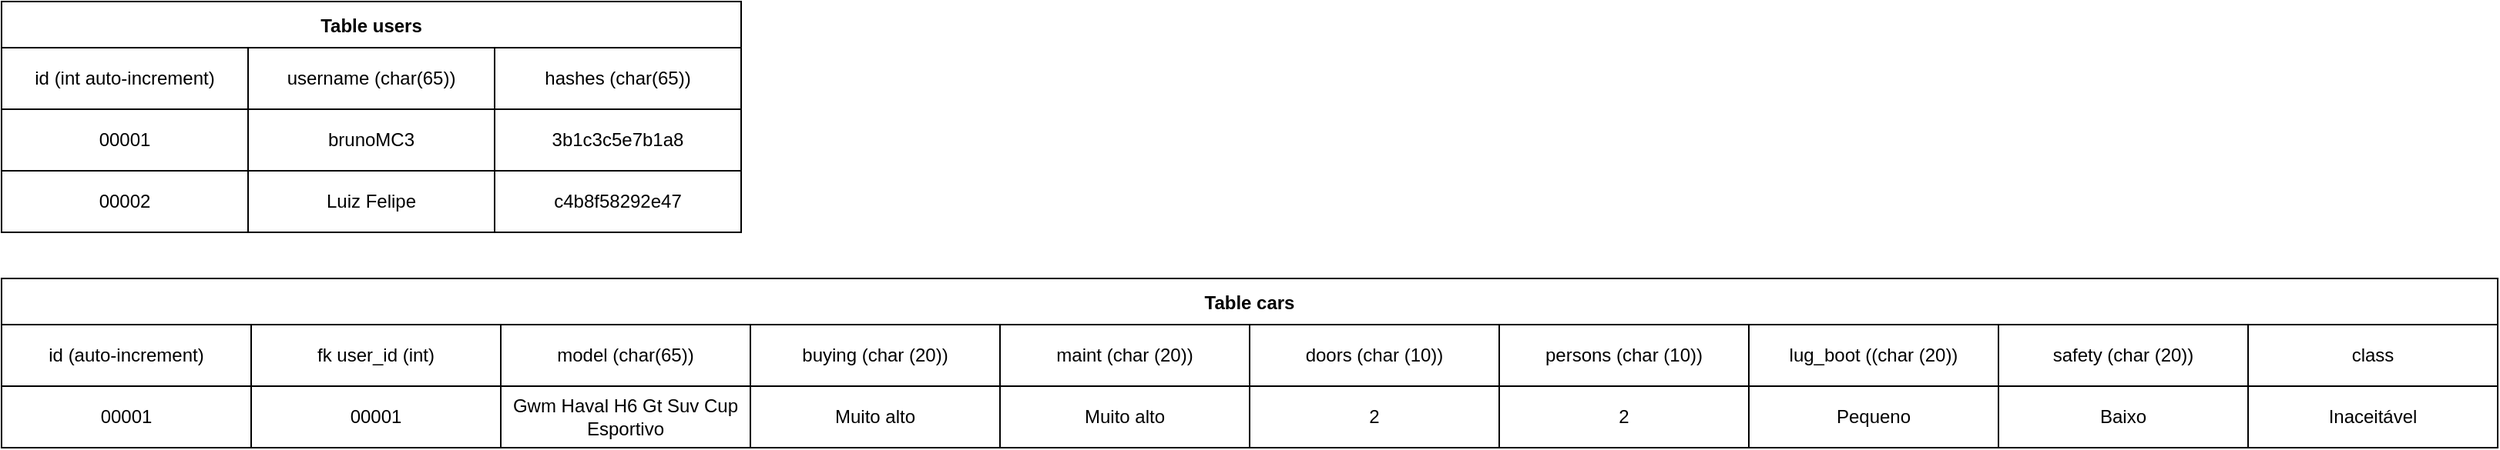 <mxfile>
    <diagram id="wqTxOXejg70gYQZw6k0V" name="Page-1">
        <mxGraphModel dx="904" dy="425" grid="1" gridSize="10" guides="1" tooltips="1" connect="1" arrows="1" fold="1" page="1" pageScale="1" pageWidth="850" pageHeight="1100" math="0" shadow="0">
            <root>
                <mxCell id="0"/>
                <mxCell id="1" parent="0"/>
                <mxCell id="6" value="Table users" style="shape=table;startSize=30;container=1;collapsible=0;childLayout=tableLayout;fontStyle=1;align=center;" vertex="1" parent="1">
                    <mxGeometry x="40" y="40" width="480" height="150" as="geometry"/>
                </mxCell>
                <mxCell id="7" value="" style="shape=tableRow;horizontal=0;startSize=0;swimlaneHead=0;swimlaneBody=0;top=0;left=0;bottom=0;right=0;collapsible=0;dropTarget=0;fillColor=none;points=[[0,0.5],[1,0.5]];portConstraint=eastwest;" vertex="1" parent="6">
                    <mxGeometry y="30" width="480" height="40" as="geometry"/>
                </mxCell>
                <mxCell id="8" value="id (int auto-increment)" style="shape=partialRectangle;html=1;whiteSpace=wrap;connectable=0;fillColor=none;top=0;left=0;bottom=0;right=0;overflow=hidden;" vertex="1" parent="7">
                    <mxGeometry width="160" height="40" as="geometry">
                        <mxRectangle width="160" height="40" as="alternateBounds"/>
                    </mxGeometry>
                </mxCell>
                <mxCell id="9" value="username (char(65))" style="shape=partialRectangle;html=1;whiteSpace=wrap;connectable=0;fillColor=none;top=0;left=0;bottom=0;right=0;overflow=hidden;" vertex="1" parent="7">
                    <mxGeometry x="160" width="160" height="40" as="geometry">
                        <mxRectangle width="160" height="40" as="alternateBounds"/>
                    </mxGeometry>
                </mxCell>
                <mxCell id="10" value="hashes (char(65))" style="shape=partialRectangle;html=1;whiteSpace=wrap;connectable=0;fillColor=none;top=0;left=0;bottom=0;right=0;overflow=hidden;" vertex="1" parent="7">
                    <mxGeometry x="320" width="160" height="40" as="geometry">
                        <mxRectangle width="160" height="40" as="alternateBounds"/>
                    </mxGeometry>
                </mxCell>
                <mxCell id="15" value="" style="shape=tableRow;horizontal=0;startSize=0;swimlaneHead=0;swimlaneBody=0;top=0;left=0;bottom=0;right=0;collapsible=0;dropTarget=0;fillColor=none;points=[[0,0.5],[1,0.5]];portConstraint=eastwest;" vertex="1" parent="6">
                    <mxGeometry y="70" width="480" height="40" as="geometry"/>
                </mxCell>
                <mxCell id="16" value="00001" style="shape=partialRectangle;html=1;whiteSpace=wrap;connectable=0;fillColor=none;top=0;left=0;bottom=0;right=0;overflow=hidden;" vertex="1" parent="15">
                    <mxGeometry width="160" height="40" as="geometry">
                        <mxRectangle width="160" height="40" as="alternateBounds"/>
                    </mxGeometry>
                </mxCell>
                <mxCell id="17" value="brunoMC3" style="shape=partialRectangle;html=1;whiteSpace=wrap;connectable=0;fillColor=none;top=0;left=0;bottom=0;right=0;overflow=hidden;" vertex="1" parent="15">
                    <mxGeometry x="160" width="160" height="40" as="geometry">
                        <mxRectangle width="160" height="40" as="alternateBounds"/>
                    </mxGeometry>
                </mxCell>
                <mxCell id="18" value="3b1c3c5e7b1a8" style="shape=partialRectangle;html=1;whiteSpace=wrap;connectable=0;fillColor=none;top=0;left=0;bottom=0;right=0;overflow=hidden;" vertex="1" parent="15">
                    <mxGeometry x="320" width="160" height="40" as="geometry">
                        <mxRectangle width="160" height="40" as="alternateBounds"/>
                    </mxGeometry>
                </mxCell>
                <mxCell id="11" value="" style="shape=tableRow;horizontal=0;startSize=0;swimlaneHead=0;swimlaneBody=0;top=0;left=0;bottom=0;right=0;collapsible=0;dropTarget=0;fillColor=none;points=[[0,0.5],[1,0.5]];portConstraint=eastwest;" vertex="1" parent="6">
                    <mxGeometry y="110" width="480" height="40" as="geometry"/>
                </mxCell>
                <mxCell id="12" value="00002" style="shape=partialRectangle;html=1;whiteSpace=wrap;connectable=0;fillColor=none;top=0;left=0;bottom=0;right=0;overflow=hidden;" vertex="1" parent="11">
                    <mxGeometry width="160" height="40" as="geometry">
                        <mxRectangle width="160" height="40" as="alternateBounds"/>
                    </mxGeometry>
                </mxCell>
                <mxCell id="13" value="Luiz Felipe" style="shape=partialRectangle;html=1;whiteSpace=wrap;connectable=0;fillColor=none;top=0;left=0;bottom=0;right=0;overflow=hidden;" vertex="1" parent="11">
                    <mxGeometry x="160" width="160" height="40" as="geometry">
                        <mxRectangle width="160" height="40" as="alternateBounds"/>
                    </mxGeometry>
                </mxCell>
                <mxCell id="14" value="c4b8f58292e47" style="shape=partialRectangle;html=1;whiteSpace=wrap;connectable=0;fillColor=none;top=0;left=0;bottom=0;right=0;overflow=hidden;" vertex="1" parent="11">
                    <mxGeometry x="320" width="160" height="40" as="geometry">
                        <mxRectangle width="160" height="40" as="alternateBounds"/>
                    </mxGeometry>
                </mxCell>
                <mxCell id="19" value="Table cars" style="shape=table;startSize=30;container=1;collapsible=0;childLayout=tableLayout;fontStyle=1;align=center;" vertex="1" parent="1">
                    <mxGeometry x="40" y="220" width="1620" height="110" as="geometry"/>
                </mxCell>
                <mxCell id="20" value="" style="shape=tableRow;horizontal=0;startSize=0;swimlaneHead=0;swimlaneBody=0;top=0;left=0;bottom=0;right=0;collapsible=0;dropTarget=0;fillColor=none;points=[[0,0.5],[1,0.5]];portConstraint=eastwest;" vertex="1" parent="19">
                    <mxGeometry y="30" width="1620" height="40" as="geometry"/>
                </mxCell>
                <mxCell id="21" value="id (auto-increment)" style="shape=partialRectangle;html=1;whiteSpace=wrap;connectable=0;fillColor=none;top=0;left=0;bottom=0;right=0;overflow=hidden;" vertex="1" parent="20">
                    <mxGeometry width="162" height="40" as="geometry">
                        <mxRectangle width="162" height="40" as="alternateBounds"/>
                    </mxGeometry>
                </mxCell>
                <mxCell id="22" value="fk user_id (int)" style="shape=partialRectangle;html=1;whiteSpace=wrap;connectable=0;fillColor=none;top=0;left=0;bottom=0;right=0;overflow=hidden;" vertex="1" parent="20">
                    <mxGeometry x="162" width="162" height="40" as="geometry">
                        <mxRectangle width="162" height="40" as="alternateBounds"/>
                    </mxGeometry>
                </mxCell>
                <mxCell id="23" value="model (char(65))" style="shape=partialRectangle;html=1;whiteSpace=wrap;connectable=0;fillColor=none;top=0;left=0;bottom=0;right=0;overflow=hidden;" vertex="1" parent="20">
                    <mxGeometry x="324" width="162" height="40" as="geometry">
                        <mxRectangle width="162" height="40" as="alternateBounds"/>
                    </mxGeometry>
                </mxCell>
                <mxCell id="44" value="buying (char (20))" style="shape=partialRectangle;html=1;whiteSpace=wrap;connectable=0;fillColor=none;top=0;left=0;bottom=0;right=0;overflow=hidden;" vertex="1" parent="20">
                    <mxGeometry x="486" width="162" height="40" as="geometry">
                        <mxRectangle width="162" height="40" as="alternateBounds"/>
                    </mxGeometry>
                </mxCell>
                <mxCell id="41" value="maint (char (20))" style="shape=partialRectangle;html=1;whiteSpace=wrap;connectable=0;fillColor=none;top=0;left=0;bottom=0;right=0;overflow=hidden;" vertex="1" parent="20">
                    <mxGeometry x="648" width="162" height="40" as="geometry">
                        <mxRectangle width="162" height="40" as="alternateBounds"/>
                    </mxGeometry>
                </mxCell>
                <mxCell id="38" value="doors (char (10))" style="shape=partialRectangle;html=1;whiteSpace=wrap;connectable=0;fillColor=none;top=0;left=0;bottom=0;right=0;overflow=hidden;" vertex="1" parent="20">
                    <mxGeometry x="810" width="162" height="40" as="geometry">
                        <mxRectangle width="162" height="40" as="alternateBounds"/>
                    </mxGeometry>
                </mxCell>
                <mxCell id="35" value="persons (char (10))" style="shape=partialRectangle;html=1;whiteSpace=wrap;connectable=0;fillColor=none;top=0;left=0;bottom=0;right=0;overflow=hidden;" vertex="1" parent="20">
                    <mxGeometry x="972" width="162" height="40" as="geometry">
                        <mxRectangle width="162" height="40" as="alternateBounds"/>
                    </mxGeometry>
                </mxCell>
                <mxCell id="32" value="lug_boot ((char (20))" style="shape=partialRectangle;html=1;whiteSpace=wrap;connectable=0;fillColor=none;top=0;left=0;bottom=0;right=0;overflow=hidden;" vertex="1" parent="20">
                    <mxGeometry x="1134" width="162" height="40" as="geometry">
                        <mxRectangle width="162" height="40" as="alternateBounds"/>
                    </mxGeometry>
                </mxCell>
                <mxCell id="50" value="safety (char (20))" style="shape=partialRectangle;html=1;whiteSpace=wrap;connectable=0;fillColor=none;top=0;left=0;bottom=0;right=0;overflow=hidden;" vertex="1" parent="20">
                    <mxGeometry x="1296" width="162" height="40" as="geometry">
                        <mxRectangle width="162" height="40" as="alternateBounds"/>
                    </mxGeometry>
                </mxCell>
                <mxCell id="47" value="class" style="shape=partialRectangle;html=1;whiteSpace=wrap;connectable=0;fillColor=none;top=0;left=0;bottom=0;right=0;overflow=hidden;" vertex="1" parent="20">
                    <mxGeometry x="1458" width="162" height="40" as="geometry">
                        <mxRectangle width="162" height="40" as="alternateBounds"/>
                    </mxGeometry>
                </mxCell>
                <mxCell id="24" value="" style="shape=tableRow;horizontal=0;startSize=0;swimlaneHead=0;swimlaneBody=0;top=0;left=0;bottom=0;right=0;collapsible=0;dropTarget=0;fillColor=none;points=[[0,0.5],[1,0.5]];portConstraint=eastwest;" vertex="1" parent="19">
                    <mxGeometry y="70" width="1620" height="40" as="geometry"/>
                </mxCell>
                <mxCell id="25" value="00001" style="shape=partialRectangle;html=1;whiteSpace=wrap;connectable=0;fillColor=none;top=0;left=0;bottom=0;right=0;overflow=hidden;" vertex="1" parent="24">
                    <mxGeometry width="162" height="40" as="geometry">
                        <mxRectangle width="162" height="40" as="alternateBounds"/>
                    </mxGeometry>
                </mxCell>
                <mxCell id="26" value="00001" style="shape=partialRectangle;html=1;whiteSpace=wrap;connectable=0;fillColor=none;top=0;left=0;bottom=0;right=0;overflow=hidden;" vertex="1" parent="24">
                    <mxGeometry x="162" width="162" height="40" as="geometry">
                        <mxRectangle width="162" height="40" as="alternateBounds"/>
                    </mxGeometry>
                </mxCell>
                <mxCell id="27" value="Gwm Haval H6 Gt Suv Cup Esportivo" style="shape=partialRectangle;html=1;whiteSpace=wrap;connectable=0;fillColor=none;top=0;left=0;bottom=0;right=0;overflow=hidden;" vertex="1" parent="24">
                    <mxGeometry x="324" width="162" height="40" as="geometry">
                        <mxRectangle width="162" height="40" as="alternateBounds"/>
                    </mxGeometry>
                </mxCell>
                <mxCell id="45" value="Muito alto" style="shape=partialRectangle;html=1;whiteSpace=wrap;connectable=0;fillColor=none;top=0;left=0;bottom=0;right=0;overflow=hidden;" vertex="1" parent="24">
                    <mxGeometry x="486" width="162" height="40" as="geometry">
                        <mxRectangle width="162" height="40" as="alternateBounds"/>
                    </mxGeometry>
                </mxCell>
                <mxCell id="42" value="Muito alto" style="shape=partialRectangle;html=1;whiteSpace=wrap;connectable=0;fillColor=none;top=0;left=0;bottom=0;right=0;overflow=hidden;" vertex="1" parent="24">
                    <mxGeometry x="648" width="162" height="40" as="geometry">
                        <mxRectangle width="162" height="40" as="alternateBounds"/>
                    </mxGeometry>
                </mxCell>
                <mxCell id="39" value="2" style="shape=partialRectangle;html=1;whiteSpace=wrap;connectable=0;fillColor=none;top=0;left=0;bottom=0;right=0;overflow=hidden;" vertex="1" parent="24">
                    <mxGeometry x="810" width="162" height="40" as="geometry">
                        <mxRectangle width="162" height="40" as="alternateBounds"/>
                    </mxGeometry>
                </mxCell>
                <mxCell id="36" value="2" style="shape=partialRectangle;html=1;whiteSpace=wrap;connectable=0;fillColor=none;top=0;left=0;bottom=0;right=0;overflow=hidden;" vertex="1" parent="24">
                    <mxGeometry x="972" width="162" height="40" as="geometry">
                        <mxRectangle width="162" height="40" as="alternateBounds"/>
                    </mxGeometry>
                </mxCell>
                <mxCell id="33" value="Pequeno" style="shape=partialRectangle;html=1;whiteSpace=wrap;connectable=0;fillColor=none;top=0;left=0;bottom=0;right=0;overflow=hidden;" vertex="1" parent="24">
                    <mxGeometry x="1134" width="162" height="40" as="geometry">
                        <mxRectangle width="162" height="40" as="alternateBounds"/>
                    </mxGeometry>
                </mxCell>
                <mxCell id="51" value="Baixo" style="shape=partialRectangle;html=1;whiteSpace=wrap;connectable=0;fillColor=none;top=0;left=0;bottom=0;right=0;overflow=hidden;" vertex="1" parent="24">
                    <mxGeometry x="1296" width="162" height="40" as="geometry">
                        <mxRectangle width="162" height="40" as="alternateBounds"/>
                    </mxGeometry>
                </mxCell>
                <mxCell id="48" value="Inaceitável" style="shape=partialRectangle;html=1;whiteSpace=wrap;connectable=0;fillColor=none;top=0;left=0;bottom=0;right=0;overflow=hidden;" vertex="1" parent="24">
                    <mxGeometry x="1458" width="162" height="40" as="geometry">
                        <mxRectangle width="162" height="40" as="alternateBounds"/>
                    </mxGeometry>
                </mxCell>
            </root>
        </mxGraphModel>
    </diagram>
</mxfile>